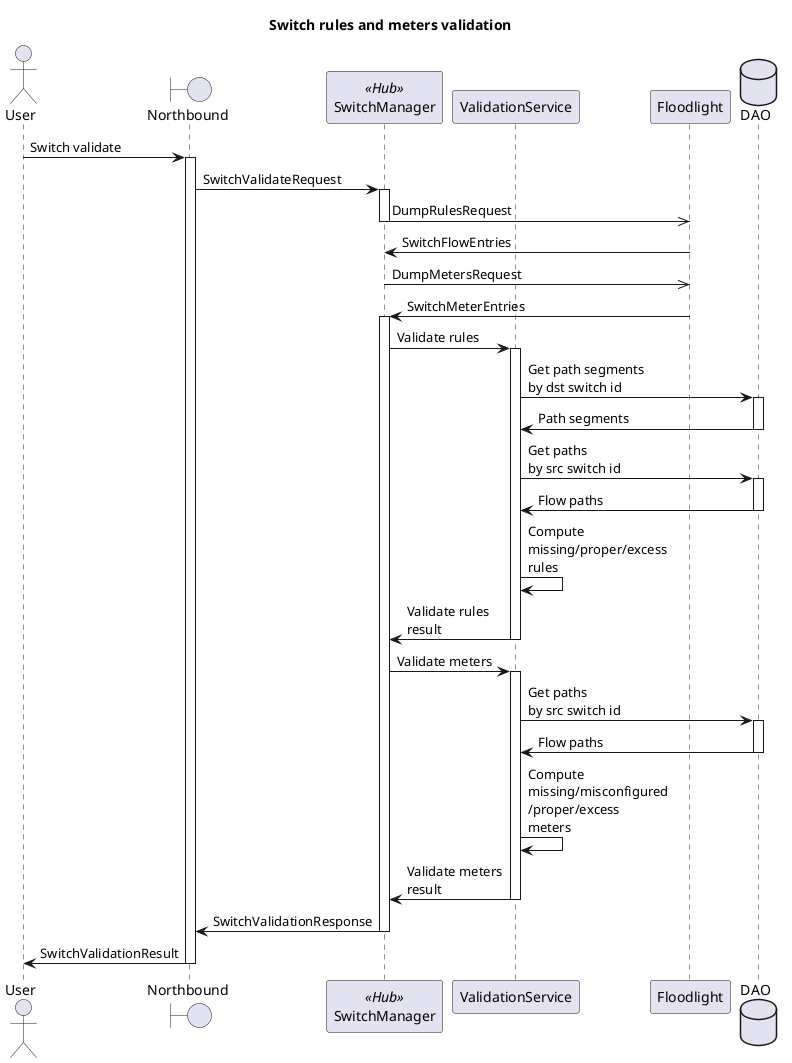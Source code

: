 @startuml
title Switch rules and meters validation

actor User
boundary Northbound as NB
participant SwitchManager << Hub >>
participant ValidationService
participant Floodlight as FL
database DAO

User -> NB : Switch validate

activate NB
NB -> SwitchManager : SwitchValidateRequest
activate SwitchManager

SwitchManager ->> FL : DumpRulesRequest
deactivate SwitchManager
FL -> SwitchManager : SwitchFlowEntries

SwitchManager ->> FL : DumpMetersRequest
deactivate SwitchManager
FL -> SwitchManager : SwitchMeterEntries

activate SwitchManager
SwitchManager -> ValidationService : Validate rules
activate ValidationService
ValidationService -> DAO : Get path segments\nby dst switch id
activate DAO
DAO -> ValidationService : Path segments
deactivate DAO
ValidationService -> DAO : Get paths\nby src switch id
activate DAO
DAO -> ValidationService : Flow paths
deactivate DAO
ValidationService -> ValidationService : Compute\nmissing/proper/excess\nrules

ValidationService -> SwitchManager : Validate rules\nresult
deactivate ValidationService

SwitchManager -> ValidationService : Validate meters
activate ValidationService

ValidationService -> DAO : Get paths\nby src switch id
activate DAO
DAO -> ValidationService : Flow paths
deactivate DAO
ValidationService -> ValidationService : Compute\nmissing/misconfigured\n/proper/excess\nmeters

ValidationService -> SwitchManager : Validate meters\nresult
deactivate ValidationService

SwitchManager -> NB : SwitchValidationResponse
deactivate SwitchManager
NB -> User : SwitchValidationResult
deactivate NB

@enduml
